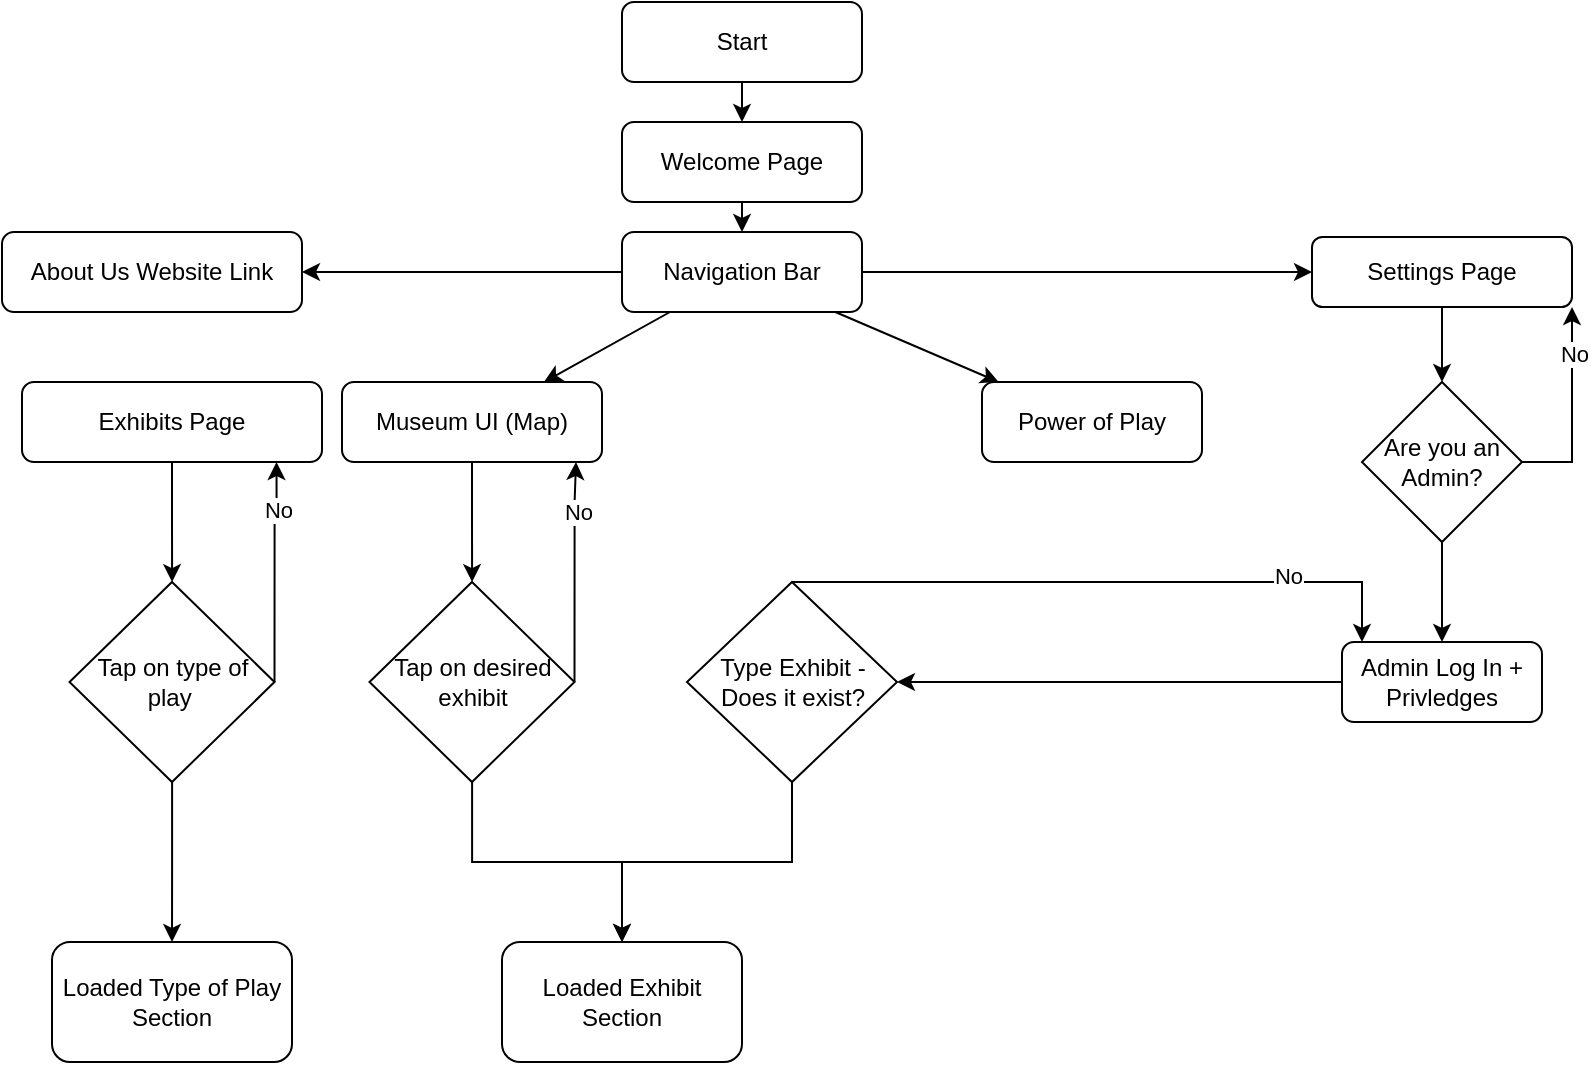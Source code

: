<mxfile version="24.0.0" type="device">
  <diagram id="C5RBs43oDa-KdzZeNtuy" name="Page-1">
    <mxGraphModel dx="1216" dy="534" grid="1" gridSize="10" guides="1" tooltips="1" connect="1" arrows="1" fold="1" page="1" pageScale="1" pageWidth="827" pageHeight="1169" math="0" shadow="0">
      <root>
        <mxCell id="WIyWlLk6GJQsqaUBKTNV-0" />
        <mxCell id="WIyWlLk6GJQsqaUBKTNV-1" parent="WIyWlLk6GJQsqaUBKTNV-0" />
        <mxCell id="WIyWlLk6GJQsqaUBKTNV-3" value="Start" style="rounded=1;whiteSpace=wrap;html=1;fontSize=12;glass=0;strokeWidth=1;shadow=0;" parent="WIyWlLk6GJQsqaUBKTNV-1" vertex="1">
          <mxGeometry x="340" width="120" height="40" as="geometry" />
        </mxCell>
        <mxCell id="WIyWlLk6GJQsqaUBKTNV-11" value="Navigation Bar" style="rounded=1;whiteSpace=wrap;html=1;fontSize=12;glass=0;strokeWidth=1;shadow=0;" parent="WIyWlLk6GJQsqaUBKTNV-1" vertex="1">
          <mxGeometry x="340" y="115" width="120" height="40" as="geometry" />
        </mxCell>
        <mxCell id="AAn4FDUfYzvQHadsMYfm-1" value="About Us Website Link" style="rounded=1;whiteSpace=wrap;html=1;" parent="WIyWlLk6GJQsqaUBKTNV-1" vertex="1">
          <mxGeometry x="30" y="115" width="150" height="40" as="geometry" />
        </mxCell>
        <mxCell id="AAn4FDUfYzvQHadsMYfm-3" value="" style="endArrow=classic;html=1;rounded=0;" parent="WIyWlLk6GJQsqaUBKTNV-1" target="AAn4FDUfYzvQHadsMYfm-1" edge="1" source="WIyWlLk6GJQsqaUBKTNV-11">
          <mxGeometry width="50" height="50" relative="1" as="geometry">
            <mxPoint x="270" y="130" as="sourcePoint" />
            <mxPoint x="160" y="160" as="targetPoint" />
          </mxGeometry>
        </mxCell>
        <mxCell id="AAn4FDUfYzvQHadsMYfm-21" value="" style="edgeStyle=orthogonalEdgeStyle;rounded=0;orthogonalLoop=1;jettySize=auto;html=1;" parent="WIyWlLk6GJQsqaUBKTNV-1" source="AAn4FDUfYzvQHadsMYfm-4" target="AAn4FDUfYzvQHadsMYfm-20" edge="1">
          <mxGeometry relative="1" as="geometry" />
        </mxCell>
        <mxCell id="AAn4FDUfYzvQHadsMYfm-4" value="Museum UI (Map)" style="rounded=1;whiteSpace=wrap;html=1;" parent="WIyWlLk6GJQsqaUBKTNV-1" vertex="1">
          <mxGeometry x="200" y="190" width="130" height="40" as="geometry" />
        </mxCell>
        <mxCell id="AAn4FDUfYzvQHadsMYfm-5" value="" style="endArrow=classic;html=1;rounded=0;" parent="WIyWlLk6GJQsqaUBKTNV-1" source="WIyWlLk6GJQsqaUBKTNV-11" target="AAn4FDUfYzvQHadsMYfm-4" edge="1">
          <mxGeometry width="50" height="50" relative="1" as="geometry">
            <mxPoint x="360" y="180" as="sourcePoint" />
            <mxPoint x="400" y="190" as="targetPoint" />
          </mxGeometry>
        </mxCell>
        <mxCell id="AAn4FDUfYzvQHadsMYfm-6" value="" style="endArrow=classic;html=1;rounded=0;" parent="WIyWlLk6GJQsqaUBKTNV-1" target="AAn4FDUfYzvQHadsMYfm-7" edge="1" source="WIyWlLk6GJQsqaUBKTNV-11">
          <mxGeometry width="50" height="50" relative="1" as="geometry">
            <mxPoint x="440" y="180" as="sourcePoint" />
            <mxPoint x="540" y="190" as="targetPoint" />
          </mxGeometry>
        </mxCell>
        <mxCell id="AAn4FDUfYzvQHadsMYfm-7" value="Power of Play" style="rounded=1;whiteSpace=wrap;html=1;" parent="WIyWlLk6GJQsqaUBKTNV-1" vertex="1">
          <mxGeometry x="520" y="190" width="110" height="40" as="geometry" />
        </mxCell>
        <mxCell id="AAn4FDUfYzvQHadsMYfm-23" value="" style="edgeStyle=orthogonalEdgeStyle;rounded=0;orthogonalLoop=1;jettySize=auto;html=1;entryX=0;entryY=0;entryDx=0;entryDy=0;exitX=0.5;exitY=0;exitDx=0;exitDy=0;" parent="WIyWlLk6GJQsqaUBKTNV-1" edge="1" source="AAn4FDUfYzvQHadsMYfm-22">
          <mxGeometry relative="1" as="geometry">
            <mxPoint x="400" y="290" as="sourcePoint" />
            <mxPoint x="710.0" y="320" as="targetPoint" />
            <Array as="points">
              <mxPoint x="710" y="290" />
            </Array>
          </mxGeometry>
        </mxCell>
        <mxCell id="AAn4FDUfYzvQHadsMYfm-24" value="No" style="edgeLabel;html=1;align=center;verticalAlign=middle;resizable=0;points=[];" parent="AAn4FDUfYzvQHadsMYfm-23" vertex="1" connectable="0">
          <mxGeometry x="0.548" y="3" relative="1" as="geometry">
            <mxPoint x="4" as="offset" />
          </mxGeometry>
        </mxCell>
        <mxCell id="AAn4FDUfYzvQHadsMYfm-10" value="Settings Page" style="rounded=1;whiteSpace=wrap;html=1;" parent="WIyWlLk6GJQsqaUBKTNV-1" vertex="1">
          <mxGeometry x="685" y="117.5" width="130" height="35" as="geometry" />
        </mxCell>
        <mxCell id="AAn4FDUfYzvQHadsMYfm-11" value="" style="endArrow=classic;html=1;rounded=0;" parent="WIyWlLk6GJQsqaUBKTNV-1" target="AAn4FDUfYzvQHadsMYfm-10" edge="1" source="WIyWlLk6GJQsqaUBKTNV-11">
          <mxGeometry width="50" height="50" relative="1" as="geometry">
            <mxPoint x="490" y="140" as="sourcePoint" />
            <mxPoint x="510" y="70" as="targetPoint" />
          </mxGeometry>
        </mxCell>
        <mxCell id="AAn4FDUfYzvQHadsMYfm-12" value="" style="endArrow=classic;html=1;rounded=0;entryX=0.5;entryY=0;entryDx=0;entryDy=0;" parent="WIyWlLk6GJQsqaUBKTNV-1" target="AAn4FDUfYzvQHadsMYfm-13" edge="1" source="AAn4FDUfYzvQHadsMYfm-10">
          <mxGeometry width="50" height="50" relative="1" as="geometry">
            <mxPoint x="750" y="147.5" as="sourcePoint" />
            <mxPoint x="750" y="207.5" as="targetPoint" />
          </mxGeometry>
        </mxCell>
        <mxCell id="AAn4FDUfYzvQHadsMYfm-16" value="" style="edgeStyle=orthogonalEdgeStyle;rounded=0;orthogonalLoop=1;jettySize=auto;html=1;" parent="WIyWlLk6GJQsqaUBKTNV-1" source="AAn4FDUfYzvQHadsMYfm-13" target="AAn4FDUfYzvQHadsMYfm-15" edge="1">
          <mxGeometry relative="1" as="geometry" />
        </mxCell>
        <mxCell id="AAn4FDUfYzvQHadsMYfm-13" value="Are you an Admin?" style="rhombus;whiteSpace=wrap;html=1;" parent="WIyWlLk6GJQsqaUBKTNV-1" vertex="1">
          <mxGeometry x="710" y="190" width="80" height="80" as="geometry" />
        </mxCell>
        <mxCell id="AAn4FDUfYzvQHadsMYfm-29" value="" style="edgeStyle=orthogonalEdgeStyle;rounded=0;orthogonalLoop=1;jettySize=auto;html=1;entryX=1;entryY=0.5;entryDx=0;entryDy=0;" parent="WIyWlLk6GJQsqaUBKTNV-1" source="AAn4FDUfYzvQHadsMYfm-15" target="AAn4FDUfYzvQHadsMYfm-22" edge="1">
          <mxGeometry relative="1" as="geometry">
            <mxPoint x="620" y="350" as="targetPoint" />
          </mxGeometry>
        </mxCell>
        <mxCell id="AAn4FDUfYzvQHadsMYfm-15" value="Admin Log In + Privledges" style="rounded=1;whiteSpace=wrap;html=1;" parent="WIyWlLk6GJQsqaUBKTNV-1" vertex="1">
          <mxGeometry x="700" y="320" width="100" height="40" as="geometry" />
        </mxCell>
        <mxCell id="AAn4FDUfYzvQHadsMYfm-26" value="" style="edgeStyle=orthogonalEdgeStyle;rounded=0;orthogonalLoop=1;jettySize=auto;html=1;" parent="WIyWlLk6GJQsqaUBKTNV-1" source="AAn4FDUfYzvQHadsMYfm-20" target="AAn4FDUfYzvQHadsMYfm-25" edge="1">
          <mxGeometry relative="1" as="geometry" />
        </mxCell>
        <mxCell id="AAn4FDUfYzvQHadsMYfm-20" value="Tap on desired exhibit" style="rhombus;whiteSpace=wrap;html=1;" parent="WIyWlLk6GJQsqaUBKTNV-1" vertex="1">
          <mxGeometry x="213.75" y="290" width="102.5" height="100" as="geometry" />
        </mxCell>
        <mxCell id="AAn4FDUfYzvQHadsMYfm-27" value="" style="edgeStyle=orthogonalEdgeStyle;rounded=0;orthogonalLoop=1;jettySize=auto;html=1;" parent="WIyWlLk6GJQsqaUBKTNV-1" source="AAn4FDUfYzvQHadsMYfm-22" target="AAn4FDUfYzvQHadsMYfm-25" edge="1">
          <mxGeometry relative="1" as="geometry" />
        </mxCell>
        <mxCell id="AAn4FDUfYzvQHadsMYfm-22" value="Type Exhibit - Does it exist?" style="rhombus;whiteSpace=wrap;html=1;" parent="WIyWlLk6GJQsqaUBKTNV-1" vertex="1">
          <mxGeometry x="372.5" y="290" width="105" height="100" as="geometry" />
        </mxCell>
        <mxCell id="AAn4FDUfYzvQHadsMYfm-25" value="Loaded Exhibit Section" style="rounded=1;whiteSpace=wrap;html=1;" parent="WIyWlLk6GJQsqaUBKTNV-1" vertex="1">
          <mxGeometry x="280" y="470" width="120" height="60" as="geometry" />
        </mxCell>
        <mxCell id="pgATmhDM5XxRWKzpB6D9-0" value="Welcome Page" style="rounded=1;whiteSpace=wrap;html=1;fontSize=12;glass=0;strokeWidth=1;shadow=0;" vertex="1" parent="WIyWlLk6GJQsqaUBKTNV-1">
          <mxGeometry x="340" y="60" width="120" height="40" as="geometry" />
        </mxCell>
        <mxCell id="pgATmhDM5XxRWKzpB6D9-1" value="" style="endArrow=classic;html=1;rounded=0;" edge="1" parent="WIyWlLk6GJQsqaUBKTNV-1" source="WIyWlLk6GJQsqaUBKTNV-3" target="pgATmhDM5XxRWKzpB6D9-0">
          <mxGeometry width="50" height="50" relative="1" as="geometry">
            <mxPoint x="350" y="140" as="sourcePoint" />
            <mxPoint x="179" y="196" as="targetPoint" />
          </mxGeometry>
        </mxCell>
        <mxCell id="pgATmhDM5XxRWKzpB6D9-2" value="" style="endArrow=classic;html=1;rounded=0;" edge="1" parent="WIyWlLk6GJQsqaUBKTNV-1" source="pgATmhDM5XxRWKzpB6D9-0" target="WIyWlLk6GJQsqaUBKTNV-11">
          <mxGeometry width="50" height="50" relative="1" as="geometry">
            <mxPoint x="410" y="50" as="sourcePoint" />
            <mxPoint x="410" y="70" as="targetPoint" />
          </mxGeometry>
        </mxCell>
        <mxCell id="pgATmhDM5XxRWKzpB6D9-3" value="Exhibits Page" style="rounded=1;whiteSpace=wrap;html=1;" vertex="1" parent="WIyWlLk6GJQsqaUBKTNV-1">
          <mxGeometry x="40" y="190" width="150" height="40" as="geometry" />
        </mxCell>
        <mxCell id="pgATmhDM5XxRWKzpB6D9-4" value="Tap on type of play&amp;nbsp;" style="rhombus;whiteSpace=wrap;html=1;" vertex="1" parent="WIyWlLk6GJQsqaUBKTNV-1">
          <mxGeometry x="63.75" y="290" width="102.5" height="100" as="geometry" />
        </mxCell>
        <mxCell id="pgATmhDM5XxRWKzpB6D9-5" value="" style="edgeStyle=orthogonalEdgeStyle;rounded=0;orthogonalLoop=1;jettySize=auto;html=1;" edge="1" parent="WIyWlLk6GJQsqaUBKTNV-1" source="pgATmhDM5XxRWKzpB6D9-3" target="pgATmhDM5XxRWKzpB6D9-4">
          <mxGeometry relative="1" as="geometry">
            <mxPoint x="275" y="240" as="sourcePoint" />
            <mxPoint x="275" y="300" as="targetPoint" />
          </mxGeometry>
        </mxCell>
        <mxCell id="pgATmhDM5XxRWKzpB6D9-8" value="" style="edgeStyle=orthogonalEdgeStyle;rounded=0;orthogonalLoop=1;jettySize=auto;html=1;entryX=1;entryY=1;entryDx=0;entryDy=0;" edge="1" parent="WIyWlLk6GJQsqaUBKTNV-1" source="AAn4FDUfYzvQHadsMYfm-13" target="AAn4FDUfYzvQHadsMYfm-10">
          <mxGeometry relative="1" as="geometry">
            <mxPoint x="435" y="300" as="sourcePoint" />
            <mxPoint x="720.0" y="330" as="targetPoint" />
            <Array as="points">
              <mxPoint x="815" y="230" />
            </Array>
          </mxGeometry>
        </mxCell>
        <mxCell id="pgATmhDM5XxRWKzpB6D9-9" value="No" style="edgeLabel;html=1;align=center;verticalAlign=middle;resizable=0;points=[];" vertex="1" connectable="0" parent="pgATmhDM5XxRWKzpB6D9-8">
          <mxGeometry x="0.548" y="3" relative="1" as="geometry">
            <mxPoint x="4" as="offset" />
          </mxGeometry>
        </mxCell>
        <mxCell id="pgATmhDM5XxRWKzpB6D9-11" value="Loaded Type of Play Section" style="rounded=1;whiteSpace=wrap;html=1;" vertex="1" parent="WIyWlLk6GJQsqaUBKTNV-1">
          <mxGeometry x="55" y="470" width="120" height="60" as="geometry" />
        </mxCell>
        <mxCell id="pgATmhDM5XxRWKzpB6D9-12" value="" style="edgeStyle=orthogonalEdgeStyle;rounded=0;orthogonalLoop=1;jettySize=auto;html=1;" edge="1" parent="WIyWlLk6GJQsqaUBKTNV-1" source="pgATmhDM5XxRWKzpB6D9-4" target="pgATmhDM5XxRWKzpB6D9-11">
          <mxGeometry relative="1" as="geometry">
            <mxPoint x="125" y="240" as="sourcePoint" />
            <mxPoint x="125" y="300" as="targetPoint" />
          </mxGeometry>
        </mxCell>
        <mxCell id="pgATmhDM5XxRWKzpB6D9-13" value="" style="edgeStyle=orthogonalEdgeStyle;rounded=0;orthogonalLoop=1;jettySize=auto;html=1;exitX=1;exitY=0.5;exitDx=0;exitDy=0;" edge="1" parent="WIyWlLk6GJQsqaUBKTNV-1" source="AAn4FDUfYzvQHadsMYfm-20" target="AAn4FDUfYzvQHadsMYfm-4">
          <mxGeometry relative="1" as="geometry">
            <mxPoint x="435" y="300" as="sourcePoint" />
            <mxPoint x="340" y="240" as="targetPoint" />
            <Array as="points">
              <mxPoint x="316" y="250" />
              <mxPoint x="317" y="250" />
            </Array>
          </mxGeometry>
        </mxCell>
        <mxCell id="pgATmhDM5XxRWKzpB6D9-14" value="No" style="edgeLabel;html=1;align=center;verticalAlign=middle;resizable=0;points=[];" vertex="1" connectable="0" parent="pgATmhDM5XxRWKzpB6D9-13">
          <mxGeometry x="0.548" y="3" relative="1" as="geometry">
            <mxPoint x="4" as="offset" />
          </mxGeometry>
        </mxCell>
        <mxCell id="pgATmhDM5XxRWKzpB6D9-15" value="" style="edgeStyle=orthogonalEdgeStyle;rounded=0;orthogonalLoop=1;jettySize=auto;html=1;exitX=1;exitY=0.5;exitDx=0;exitDy=0;" edge="1" parent="WIyWlLk6GJQsqaUBKTNV-1">
          <mxGeometry relative="1" as="geometry">
            <mxPoint x="166.25" y="340" as="sourcePoint" />
            <mxPoint x="167.25" y="230" as="targetPoint" />
            <Array as="points">
              <mxPoint x="166.25" y="250" />
              <mxPoint x="167.25" y="250" />
            </Array>
          </mxGeometry>
        </mxCell>
        <mxCell id="pgATmhDM5XxRWKzpB6D9-16" value="No" style="edgeLabel;html=1;align=center;verticalAlign=middle;resizable=0;points=[];" vertex="1" connectable="0" parent="pgATmhDM5XxRWKzpB6D9-15">
          <mxGeometry x="0.548" y="3" relative="1" as="geometry">
            <mxPoint x="4" as="offset" />
          </mxGeometry>
        </mxCell>
      </root>
    </mxGraphModel>
  </diagram>
</mxfile>
